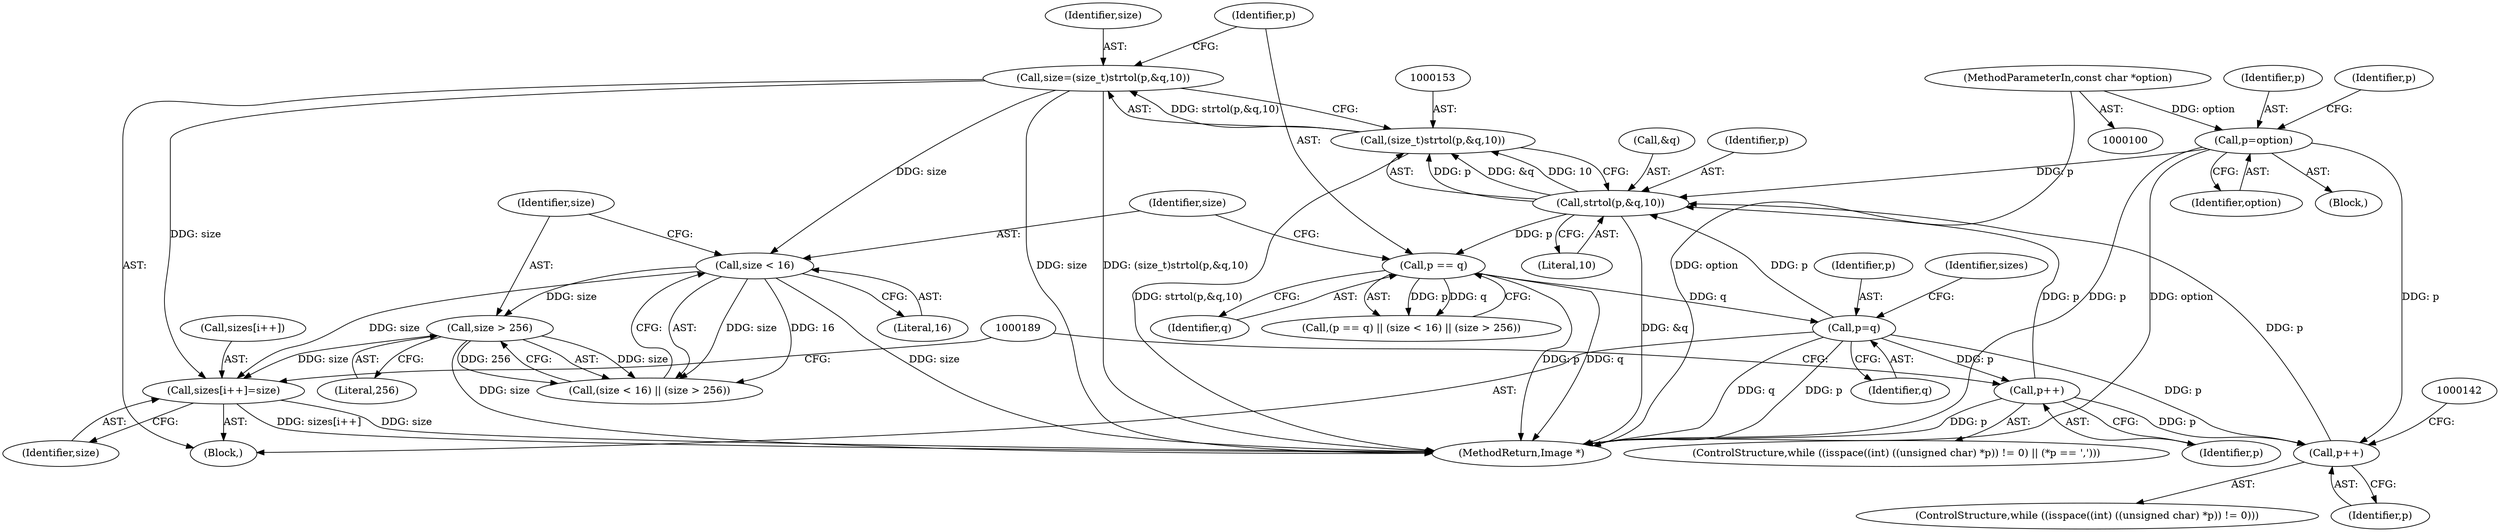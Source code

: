 digraph "0_ImageMagick_0f6fc2d5bf8f500820c3dbcf0d23ee14f2d9f734_2@array" {
"1000178" [label="(Call,sizes[i++]=size)"];
"1000150" [label="(Call,size=(size_t)strtol(p,&q,10))"];
"1000152" [label="(Call,(size_t)strtol(p,&q,10))"];
"1000154" [label="(Call,strtol(p,&q,10))"];
"1000124" [label="(Call,p=option)"];
"1000102" [label="(MethodParameterIn,const char *option)"];
"1000199" [label="(Call,p++)"];
"1000175" [label="(Call,p=q)"];
"1000161" [label="(Call,p == q)"];
"1000148" [label="(Call,p++)"];
"1000168" [label="(Call,size > 256)"];
"1000165" [label="(Call,size < 16)"];
"1000168" [label="(Call,size > 256)"];
"1000154" [label="(Call,strtol(p,&q,10))"];
"1000148" [label="(Call,p++)"];
"1000138" [label="(ControlStructure,while ((isspace((int) ((unsigned char) *p)) != 0)))"];
"1000175" [label="(Call,p=q)"];
"1000176" [label="(Identifier,p)"];
"1000163" [label="(Identifier,q)"];
"1000149" [label="(Identifier,p)"];
"1000155" [label="(Identifier,p)"];
"1000169" [label="(Identifier,size)"];
"1000179" [label="(Call,sizes[i++])"];
"1000170" [label="(Literal,256)"];
"1000166" [label="(Identifier,size)"];
"1000152" [label="(Call,(size_t)strtol(p,&q,10))"];
"1000162" [label="(Identifier,p)"];
"1000200" [label="(Identifier,p)"];
"1000178" [label="(Call,sizes[i++]=size)"];
"1000262" [label="(MethodReturn,Image *)"];
"1000180" [label="(Identifier,sizes)"];
"1000161" [label="(Call,p == q)"];
"1000151" [label="(Identifier,size)"];
"1000125" [label="(Identifier,p)"];
"1000177" [label="(Identifier,q)"];
"1000131" [label="(Identifier,p)"];
"1000150" [label="(Call,size=(size_t)strtol(p,&q,10))"];
"1000160" [label="(Call,(p == q) || (size < 16) || (size > 256))"];
"1000164" [label="(Call,(size < 16) || (size > 256))"];
"1000165" [label="(Call,size < 16)"];
"1000199" [label="(Call,p++)"];
"1000156" [label="(Call,&q)"];
"1000105" [label="(Block,)"];
"1000158" [label="(Literal,10)"];
"1000184" [label="(ControlStructure,while ((isspace((int) ((unsigned char) *p)) != 0) || (*p == ',')))"];
"1000136" [label="(Block,)"];
"1000124" [label="(Call,p=option)"];
"1000126" [label="(Identifier,option)"];
"1000183" [label="(Identifier,size)"];
"1000167" [label="(Literal,16)"];
"1000102" [label="(MethodParameterIn,const char *option)"];
"1000178" -> "1000136"  [label="AST: "];
"1000178" -> "1000183"  [label="CFG: "];
"1000179" -> "1000178"  [label="AST: "];
"1000183" -> "1000178"  [label="AST: "];
"1000189" -> "1000178"  [label="CFG: "];
"1000178" -> "1000262"  [label="DDG: sizes[i++]"];
"1000178" -> "1000262"  [label="DDG: size"];
"1000150" -> "1000178"  [label="DDG: size"];
"1000168" -> "1000178"  [label="DDG: size"];
"1000165" -> "1000178"  [label="DDG: size"];
"1000150" -> "1000136"  [label="AST: "];
"1000150" -> "1000152"  [label="CFG: "];
"1000151" -> "1000150"  [label="AST: "];
"1000152" -> "1000150"  [label="AST: "];
"1000162" -> "1000150"  [label="CFG: "];
"1000150" -> "1000262"  [label="DDG: size"];
"1000150" -> "1000262"  [label="DDG: (size_t)strtol(p,&q,10)"];
"1000152" -> "1000150"  [label="DDG: strtol(p,&q,10)"];
"1000150" -> "1000165"  [label="DDG: size"];
"1000152" -> "1000154"  [label="CFG: "];
"1000153" -> "1000152"  [label="AST: "];
"1000154" -> "1000152"  [label="AST: "];
"1000152" -> "1000262"  [label="DDG: strtol(p,&q,10)"];
"1000154" -> "1000152"  [label="DDG: p"];
"1000154" -> "1000152"  [label="DDG: &q"];
"1000154" -> "1000152"  [label="DDG: 10"];
"1000154" -> "1000158"  [label="CFG: "];
"1000155" -> "1000154"  [label="AST: "];
"1000156" -> "1000154"  [label="AST: "];
"1000158" -> "1000154"  [label="AST: "];
"1000154" -> "1000262"  [label="DDG: &q"];
"1000124" -> "1000154"  [label="DDG: p"];
"1000199" -> "1000154"  [label="DDG: p"];
"1000148" -> "1000154"  [label="DDG: p"];
"1000175" -> "1000154"  [label="DDG: p"];
"1000154" -> "1000161"  [label="DDG: p"];
"1000124" -> "1000105"  [label="AST: "];
"1000124" -> "1000126"  [label="CFG: "];
"1000125" -> "1000124"  [label="AST: "];
"1000126" -> "1000124"  [label="AST: "];
"1000131" -> "1000124"  [label="CFG: "];
"1000124" -> "1000262"  [label="DDG: option"];
"1000124" -> "1000262"  [label="DDG: p"];
"1000102" -> "1000124"  [label="DDG: option"];
"1000124" -> "1000148"  [label="DDG: p"];
"1000102" -> "1000100"  [label="AST: "];
"1000102" -> "1000262"  [label="DDG: option"];
"1000199" -> "1000184"  [label="AST: "];
"1000199" -> "1000200"  [label="CFG: "];
"1000200" -> "1000199"  [label="AST: "];
"1000189" -> "1000199"  [label="CFG: "];
"1000199" -> "1000262"  [label="DDG: p"];
"1000199" -> "1000148"  [label="DDG: p"];
"1000175" -> "1000199"  [label="DDG: p"];
"1000175" -> "1000136"  [label="AST: "];
"1000175" -> "1000177"  [label="CFG: "];
"1000176" -> "1000175"  [label="AST: "];
"1000177" -> "1000175"  [label="AST: "];
"1000180" -> "1000175"  [label="CFG: "];
"1000175" -> "1000262"  [label="DDG: p"];
"1000175" -> "1000262"  [label="DDG: q"];
"1000175" -> "1000148"  [label="DDG: p"];
"1000161" -> "1000175"  [label="DDG: q"];
"1000161" -> "1000160"  [label="AST: "];
"1000161" -> "1000163"  [label="CFG: "];
"1000162" -> "1000161"  [label="AST: "];
"1000163" -> "1000161"  [label="AST: "];
"1000166" -> "1000161"  [label="CFG: "];
"1000160" -> "1000161"  [label="CFG: "];
"1000161" -> "1000262"  [label="DDG: q"];
"1000161" -> "1000262"  [label="DDG: p"];
"1000161" -> "1000160"  [label="DDG: p"];
"1000161" -> "1000160"  [label="DDG: q"];
"1000148" -> "1000138"  [label="AST: "];
"1000148" -> "1000149"  [label="CFG: "];
"1000149" -> "1000148"  [label="AST: "];
"1000142" -> "1000148"  [label="CFG: "];
"1000168" -> "1000164"  [label="AST: "];
"1000168" -> "1000170"  [label="CFG: "];
"1000169" -> "1000168"  [label="AST: "];
"1000170" -> "1000168"  [label="AST: "];
"1000164" -> "1000168"  [label="CFG: "];
"1000168" -> "1000262"  [label="DDG: size"];
"1000168" -> "1000164"  [label="DDG: size"];
"1000168" -> "1000164"  [label="DDG: 256"];
"1000165" -> "1000168"  [label="DDG: size"];
"1000165" -> "1000164"  [label="AST: "];
"1000165" -> "1000167"  [label="CFG: "];
"1000166" -> "1000165"  [label="AST: "];
"1000167" -> "1000165"  [label="AST: "];
"1000169" -> "1000165"  [label="CFG: "];
"1000164" -> "1000165"  [label="CFG: "];
"1000165" -> "1000262"  [label="DDG: size"];
"1000165" -> "1000164"  [label="DDG: size"];
"1000165" -> "1000164"  [label="DDG: 16"];
}
